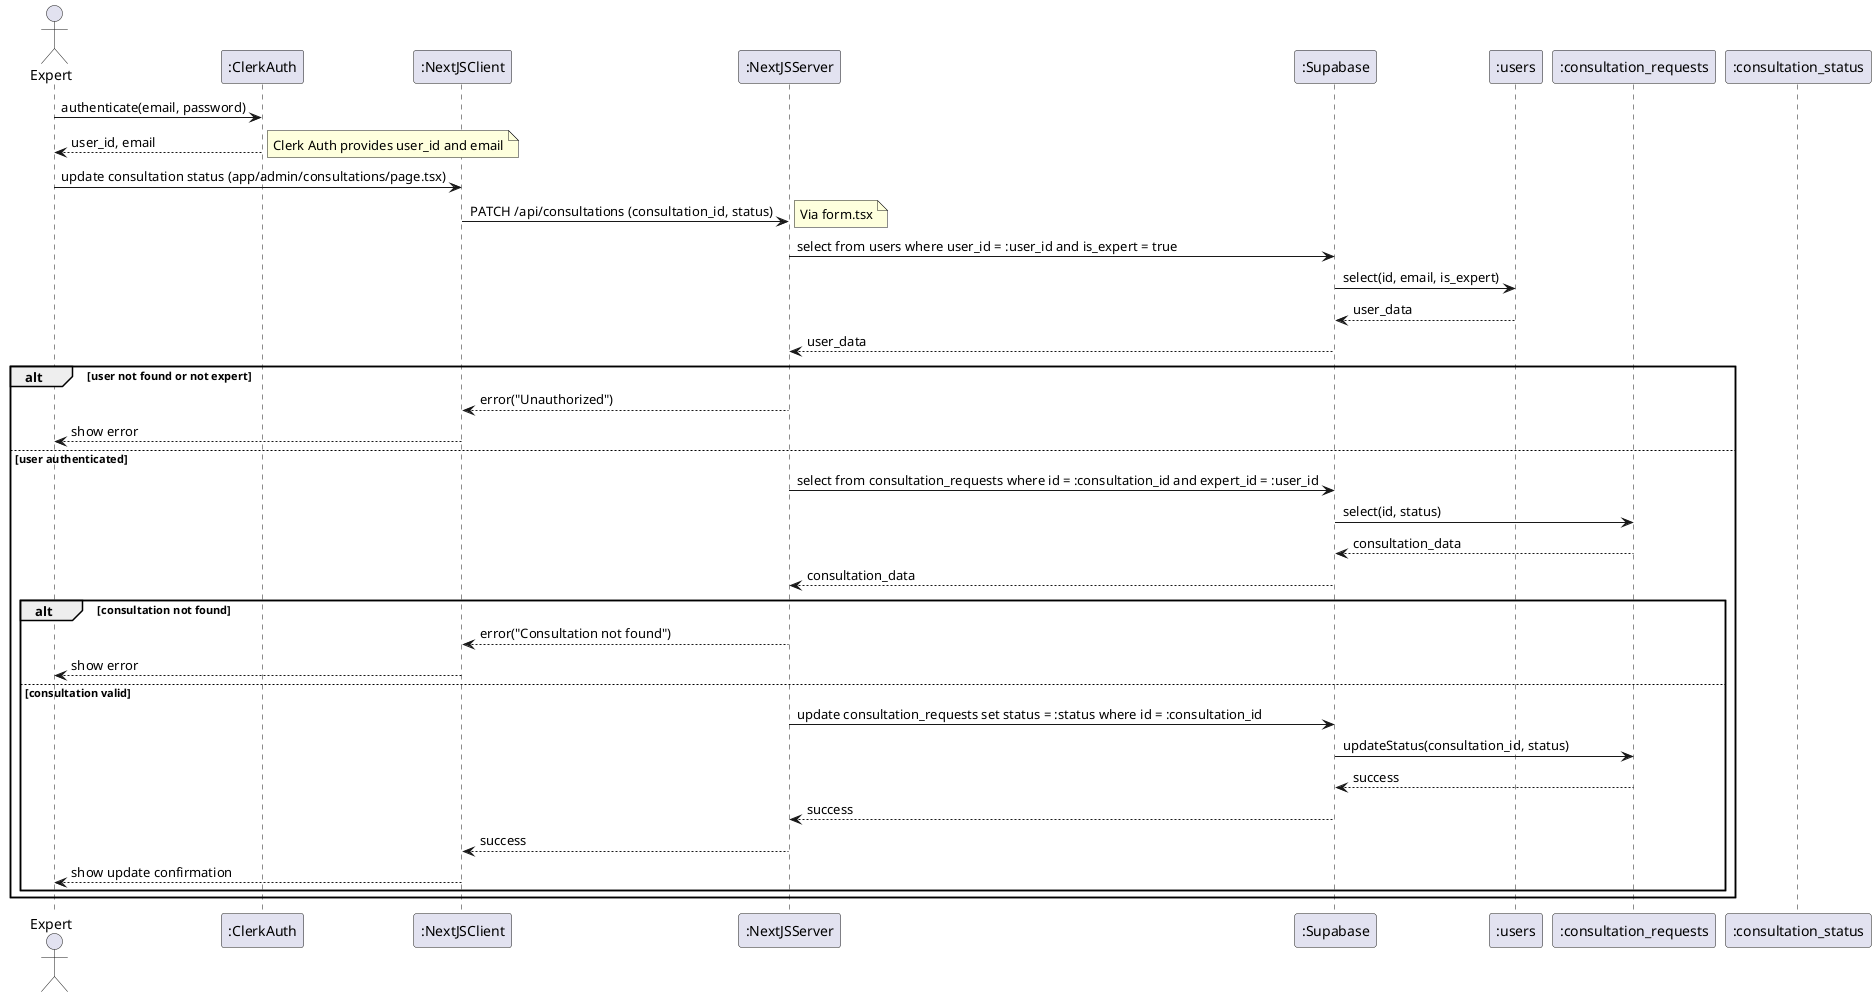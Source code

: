 @startuml
actor Expert
participant ":ClerkAuth" as ClerkAuth
participant ":NextJSClient" as Client
participant ":NextJSServer" as Server
participant ":Supabase" as Supabase
participant ":users" as Users
participant ":consultation_requests" as Consultations
participant ":consultation_status" as ConsultationStatus

' Expert login
Expert -> ClerkAuth: authenticate(email, password)
ClerkAuth --> Expert: user_id, email
note right: Clerk Auth provides user_id and email

' Expert mengubah status konsultasi
Expert -> Client: update consultation status (app/admin/consultations/page.tsx)
Client -> Server: PATCH /api/consultations (consultation_id, status)
note right: Via form.tsx

' Server memvalidasi pengguna
Server -> Supabase: select from users where user_id = :user_id and is_expert = true
Supabase -> Users: select(id, email, is_expert)
Users --> Supabase: user_data
Supabase --> Server: user_data
alt user not found or not expert
  Server --> Client: error("Unauthorized")
  Client --> Expert: show error
else user authenticated
  ' Server memvalidasi konsultasi
  Server -> Supabase: select from consultation_requests where id = :consultation_id and expert_id = :user_id
  Supabase -> Consultations: select(id, status)
  Consultations --> Supabase: consultation_data
  Supabase --> Server: consultation_data
  alt consultation not found
    Server --> Client: error("Consultation not found")
    Client --> Expert: show error
  else consultation valid
    ' Server memperbarui status
    Server -> Supabase: update consultation_requests set status = :status where id = :consultation_id
    Supabase -> Consultations: updateStatus(consultation_id, status)
    Consultations --> Supabase: success
    Supabase --> Server: success
    Server --> Client: success
    Client --> Expert: show update confirmation
  end
end

@enduml